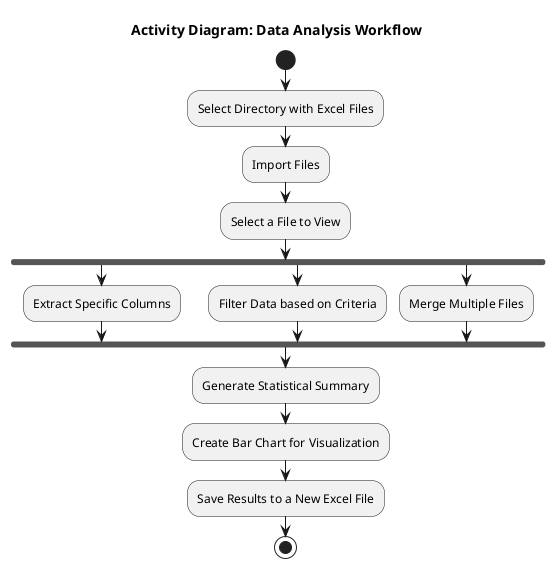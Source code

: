 
    @startuml
    title Activity Diagram: Data Analysis Workflow

    start
    :Select Directory with Excel Files;
    :Import Files;
    :Select a File to View;
    fork
        :Extract Specific Columns;
    fork again
        :Filter Data based on Criteria;
    fork again
        :Merge Multiple Files;
    end fork
    :Generate Statistical Summary;
    :Create Bar Chart for Visualization;
    :Save Results to a New Excel File;
    stop

    @enduml
    